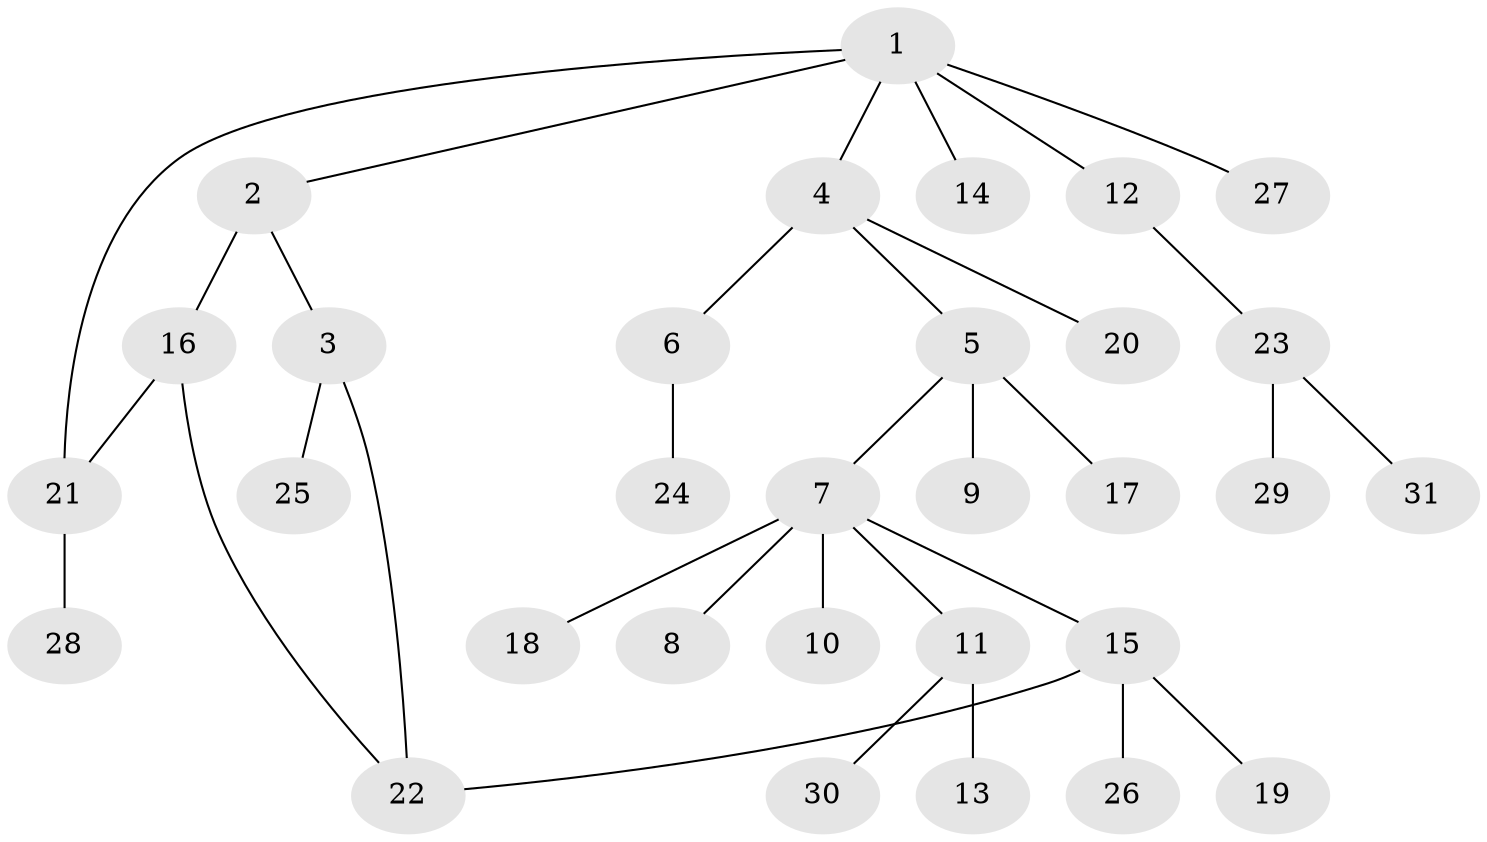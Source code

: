 // original degree distribution, {7: 0.03225806451612903, 3: 0.03225806451612903, 4: 0.08064516129032258, 1: 0.6612903225806451, 5: 0.04838709677419355, 9: 0.016129032258064516, 11: 0.016129032258064516, 2: 0.11290322580645161}
// Generated by graph-tools (version 1.1) at 2025/50/03/04/25 22:50:28]
// undirected, 31 vertices, 33 edges
graph export_dot {
  node [color=gray90,style=filled];
  1;
  2;
  3;
  4;
  5;
  6;
  7;
  8;
  9;
  10;
  11;
  12;
  13;
  14;
  15;
  16;
  17;
  18;
  19;
  20;
  21;
  22;
  23;
  24;
  25;
  26;
  27;
  28;
  29;
  30;
  31;
  1 -- 2 [weight=1.0];
  1 -- 4 [weight=1.0];
  1 -- 12 [weight=1.0];
  1 -- 14 [weight=1.0];
  1 -- 21 [weight=1.0];
  1 -- 27 [weight=1.0];
  2 -- 3 [weight=1.0];
  2 -- 16 [weight=2.0];
  3 -- 22 [weight=1.0];
  3 -- 25 [weight=1.0];
  4 -- 5 [weight=1.0];
  4 -- 6 [weight=1.0];
  4 -- 20 [weight=1.0];
  5 -- 7 [weight=1.0];
  5 -- 9 [weight=5.0];
  5 -- 17 [weight=1.0];
  6 -- 24 [weight=3.0];
  7 -- 8 [weight=1.0];
  7 -- 10 [weight=4.0];
  7 -- 11 [weight=1.0];
  7 -- 15 [weight=1.0];
  7 -- 18 [weight=1.0];
  11 -- 13 [weight=1.0];
  11 -- 30 [weight=1.0];
  12 -- 23 [weight=1.0];
  15 -- 19 [weight=1.0];
  15 -- 22 [weight=1.0];
  15 -- 26 [weight=2.0];
  16 -- 21 [weight=1.0];
  16 -- 22 [weight=1.0];
  21 -- 28 [weight=1.0];
  23 -- 29 [weight=1.0];
  23 -- 31 [weight=1.0];
}
